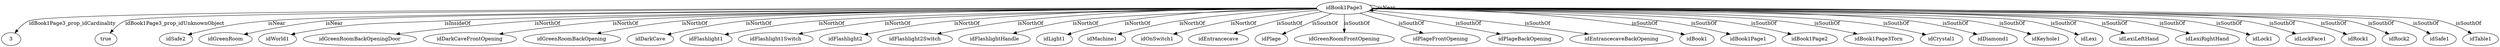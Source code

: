 digraph  {
idBook1Page3 [node_type=entity_node];
3 [node_type=property_node];
true [node_type=property_node];
idSafe2 [node_type=entity_node];
idGreenRoom [node_type=entity_node];
idWorld1 [node_type=entity_node];
idGreenRoomBackOpeningDoor [node_type=entity_node];
idDarkCaveFrontOpening [node_type=entity_node];
idGreenRoomBackOpening [node_type=entity_node];
idDarkCave [node_type=entity_node];
idFlashlight1 [node_type=entity_node];
idFlashlight1Switch [node_type=entity_node];
idFlashlight2 [node_type=entity_node];
idFlashlight2Switch [node_type=entity_node];
idFlashlightHandle [node_type=entity_node];
idLight1 [node_type=entity_node];
idMachine1 [node_type=entity_node];
idOnSwitch1 [node_type=entity_node];
idEntrancecave [node_type=entity_node];
idPlage [node_type=entity_node];
idGreenRoomFrontOpening [node_type=entity_node];
idPlageFrontOpening [node_type=entity_node];
idPlageBackOpening [node_type=entity_node];
idEntrancecaveBackOpening [node_type=entity_node];
idBook1 [node_type=entity_node];
idBook1Page1 [node_type=entity_node];
idBook1Page2 [node_type=entity_node];
idBook1Page3Torn [node_type=entity_node];
idCrystal1 [node_type=entity_node];
idDiamond1 [node_type=entity_node];
idKeyhole1 [node_type=entity_node];
idLexi [node_type=entity_node];
idLexiLeftHand [node_type=entity_node];
idLexiRightHand [node_type=entity_node];
idLock1 [node_type=entity_node];
idLockFace1 [node_type=entity_node];
idRock1 [node_type=entity_node];
idRock2 [node_type=entity_node];
idSafe1 [node_type=entity_node];
idTable1 [node_type=entity_node];
idBook1Page3 -> 3  [edge_type=property, label=idBook1Page3_prop_idCardinality];
idBook1Page3 -> true  [edge_type=property, label=idBook1Page3_prop_idUnknownObject];
idBook1Page3 -> idSafe2  [edge_type=relationship, label=isNear];
idBook1Page3 -> idGreenRoom  [edge_type=relationship, label=isNear];
idBook1Page3 -> idWorld1  [edge_type=relationship, label=isInsideOf];
idBook1Page3 -> idBook1Page3  [edge_type=relationship, label=isNear];
idBook1Page3 -> idGreenRoomBackOpeningDoor  [edge_type=relationship, label=isNorthOf];
idBook1Page3 -> idDarkCaveFrontOpening  [edge_type=relationship, label=isNorthOf];
idBook1Page3 -> idGreenRoomBackOpening  [edge_type=relationship, label=isNorthOf];
idBook1Page3 -> idDarkCave  [edge_type=relationship, label=isNorthOf];
idBook1Page3 -> idFlashlight1  [edge_type=relationship, label=isNorthOf];
idBook1Page3 -> idFlashlight1Switch  [edge_type=relationship, label=isNorthOf];
idBook1Page3 -> idFlashlight2  [edge_type=relationship, label=isNorthOf];
idBook1Page3 -> idFlashlight2Switch  [edge_type=relationship, label=isNorthOf];
idBook1Page3 -> idFlashlightHandle  [edge_type=relationship, label=isNorthOf];
idBook1Page3 -> idLight1  [edge_type=relationship, label=isNorthOf];
idBook1Page3 -> idMachine1  [edge_type=relationship, label=isNorthOf];
idBook1Page3 -> idOnSwitch1  [edge_type=relationship, label=isNorthOf];
idBook1Page3 -> idEntrancecave  [edge_type=relationship, label=isSouthOf];
idBook1Page3 -> idPlage  [edge_type=relationship, label=isSouthOf];
idBook1Page3 -> idGreenRoomFrontOpening  [edge_type=relationship, label=isSouthOf];
idBook1Page3 -> idPlageFrontOpening  [edge_type=relationship, label=isSouthOf];
idBook1Page3 -> idPlageBackOpening  [edge_type=relationship, label=isSouthOf];
idBook1Page3 -> idEntrancecaveBackOpening  [edge_type=relationship, label=isSouthOf];
idBook1Page3 -> idBook1  [edge_type=relationship, label=isSouthOf];
idBook1Page3 -> idBook1Page1  [edge_type=relationship, label=isSouthOf];
idBook1Page3 -> idBook1Page2  [edge_type=relationship, label=isSouthOf];
idBook1Page3 -> idBook1Page3Torn  [edge_type=relationship, label=isSouthOf];
idBook1Page3 -> idCrystal1  [edge_type=relationship, label=isSouthOf];
idBook1Page3 -> idDiamond1  [edge_type=relationship, label=isSouthOf];
idBook1Page3 -> idKeyhole1  [edge_type=relationship, label=isSouthOf];
idBook1Page3 -> idLexi  [edge_type=relationship, label=isSouthOf];
idBook1Page3 -> idLexiLeftHand  [edge_type=relationship, label=isSouthOf];
idBook1Page3 -> idLexiRightHand  [edge_type=relationship, label=isSouthOf];
idBook1Page3 -> idLock1  [edge_type=relationship, label=isSouthOf];
idBook1Page3 -> idLockFace1  [edge_type=relationship, label=isSouthOf];
idBook1Page3 -> idRock1  [edge_type=relationship, label=isSouthOf];
idBook1Page3 -> idRock2  [edge_type=relationship, label=isSouthOf];
idBook1Page3 -> idSafe1  [edge_type=relationship, label=isSouthOf];
idBook1Page3 -> idTable1  [edge_type=relationship, label=isSouthOf];
}
